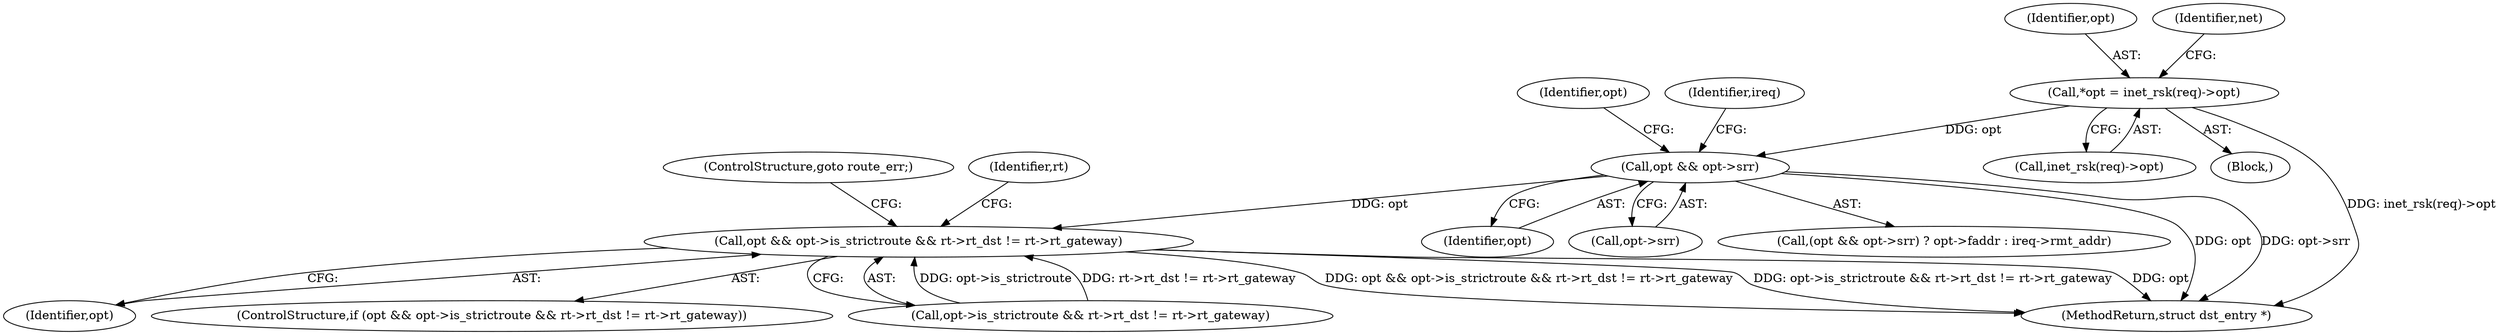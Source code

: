 digraph "1_linux_f6d8bd051c391c1c0458a30b2a7abcd939329259_14@del" {
"1000111" [label="(Call,*opt = inet_rsk(req)->opt)"];
"1000141" [label="(Call,opt && opt->srr)"];
"1000179" [label="(Call,opt && opt->is_strictroute && rt->rt_dst != rt->rt_gateway)"];
"1000111" [label="(Call,*opt = inet_rsk(req)->opt)"];
"1000192" [label="(ControlStructure,goto route_err;)"];
"1000147" [label="(Identifier,opt)"];
"1000112" [label="(Identifier,opt)"];
"1000113" [label="(Call,inet_rsk(req)->opt)"];
"1000141" [label="(Call,opt && opt->srr)"];
"1000150" [label="(Identifier,ireq)"];
"1000103" [label="(Block,)"];
"1000179" [label="(Call,opt && opt->is_strictroute && rt->rt_dst != rt->rt_gateway)"];
"1000196" [label="(Identifier,rt)"];
"1000142" [label="(Identifier,opt)"];
"1000180" [label="(Identifier,opt)"];
"1000119" [label="(Identifier,net)"];
"1000143" [label="(Call,opt->srr)"];
"1000181" [label="(Call,opt->is_strictroute && rt->rt_dst != rt->rt_gateway)"];
"1000178" [label="(ControlStructure,if (opt && opt->is_strictroute && rt->rt_dst != rt->rt_gateway))"];
"1000140" [label="(Call,(opt && opt->srr) ? opt->faddr : ireq->rmt_addr)"];
"1000207" [label="(MethodReturn,struct dst_entry *)"];
"1000111" -> "1000103"  [label="AST: "];
"1000111" -> "1000113"  [label="CFG: "];
"1000112" -> "1000111"  [label="AST: "];
"1000113" -> "1000111"  [label="AST: "];
"1000119" -> "1000111"  [label="CFG: "];
"1000111" -> "1000207"  [label="DDG: inet_rsk(req)->opt"];
"1000111" -> "1000141"  [label="DDG: opt"];
"1000141" -> "1000140"  [label="AST: "];
"1000141" -> "1000142"  [label="CFG: "];
"1000141" -> "1000143"  [label="CFG: "];
"1000142" -> "1000141"  [label="AST: "];
"1000143" -> "1000141"  [label="AST: "];
"1000147" -> "1000141"  [label="CFG: "];
"1000150" -> "1000141"  [label="CFG: "];
"1000141" -> "1000207"  [label="DDG: opt"];
"1000141" -> "1000207"  [label="DDG: opt->srr"];
"1000141" -> "1000179"  [label="DDG: opt"];
"1000179" -> "1000178"  [label="AST: "];
"1000179" -> "1000180"  [label="CFG: "];
"1000179" -> "1000181"  [label="CFG: "];
"1000180" -> "1000179"  [label="AST: "];
"1000181" -> "1000179"  [label="AST: "];
"1000192" -> "1000179"  [label="CFG: "];
"1000196" -> "1000179"  [label="CFG: "];
"1000179" -> "1000207"  [label="DDG: opt && opt->is_strictroute && rt->rt_dst != rt->rt_gateway"];
"1000179" -> "1000207"  [label="DDG: opt->is_strictroute && rt->rt_dst != rt->rt_gateway"];
"1000179" -> "1000207"  [label="DDG: opt"];
"1000181" -> "1000179"  [label="DDG: opt->is_strictroute"];
"1000181" -> "1000179"  [label="DDG: rt->rt_dst != rt->rt_gateway"];
}
